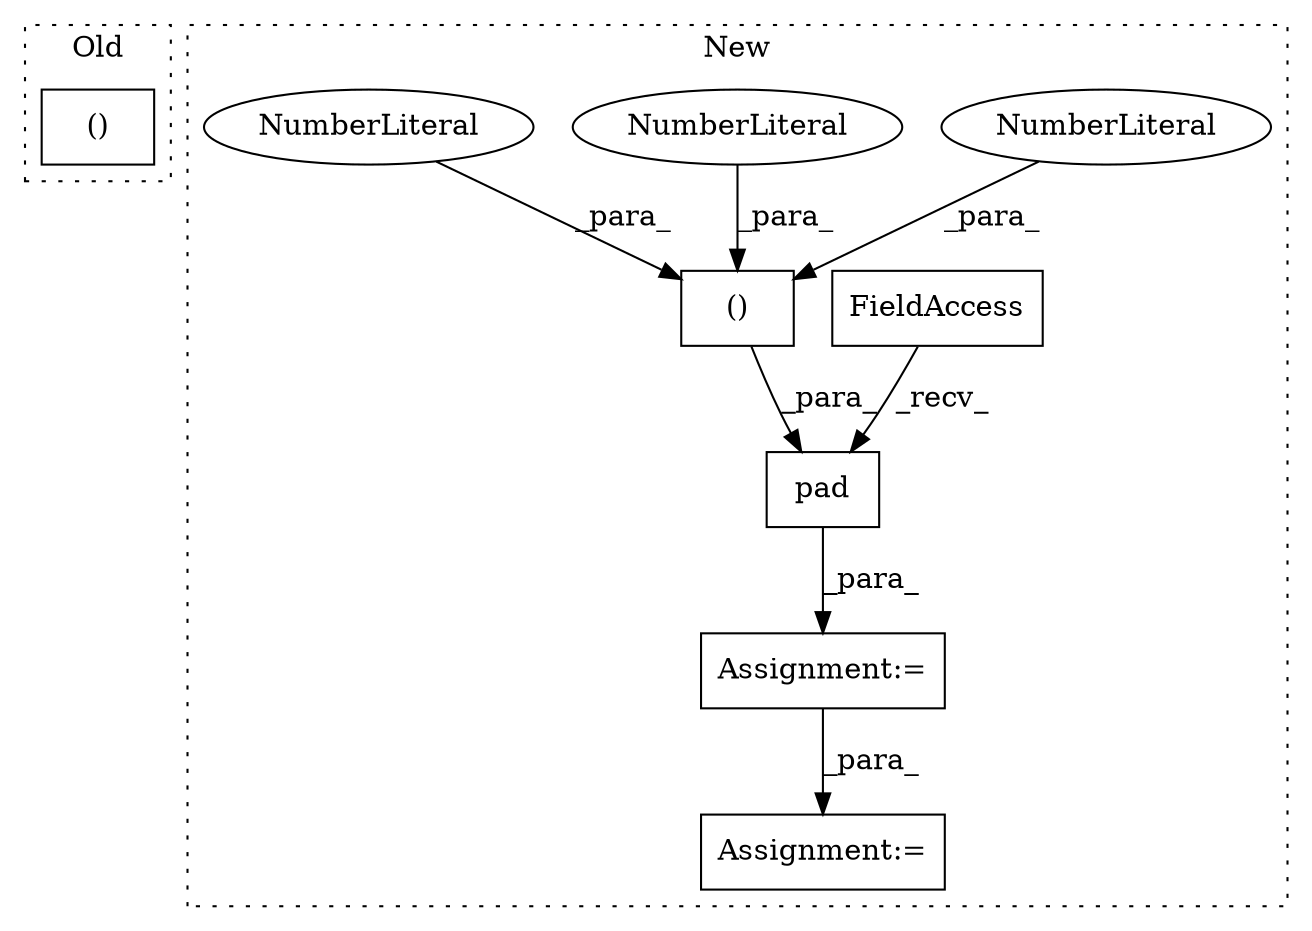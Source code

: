 digraph G {
subgraph cluster0 {
1 [label="()" a="106" s="2070" l="23" shape="box"];
label = "Old";
style="dotted";
}
subgraph cluster1 {
2 [label="pad" a="32" s="2581,2653" l="4,2" shape="box"];
3 [label="Assignment:=" a="7" s="2560" l="1" shape="box"];
4 [label="()" a="106" s="2610" l="43" shape="box"];
5 [label="FieldAccess" a="22" s="2561" l="5" shape="box"];
6 [label="NumberLiteral" a="34" s="2652" l="1" shape="ellipse"];
7 [label="NumberLiteral" a="34" s="2624" l="1" shape="ellipse"];
8 [label="NumberLiteral" a="34" s="2610" l="1" shape="ellipse"];
9 [label="Assignment:=" a="7" s="2691" l="1" shape="box"];
label = "New";
style="dotted";
}
2 -> 3 [label="_para_"];
3 -> 9 [label="_para_"];
4 -> 2 [label="_para_"];
5 -> 2 [label="_recv_"];
6 -> 4 [label="_para_"];
7 -> 4 [label="_para_"];
8 -> 4 [label="_para_"];
}